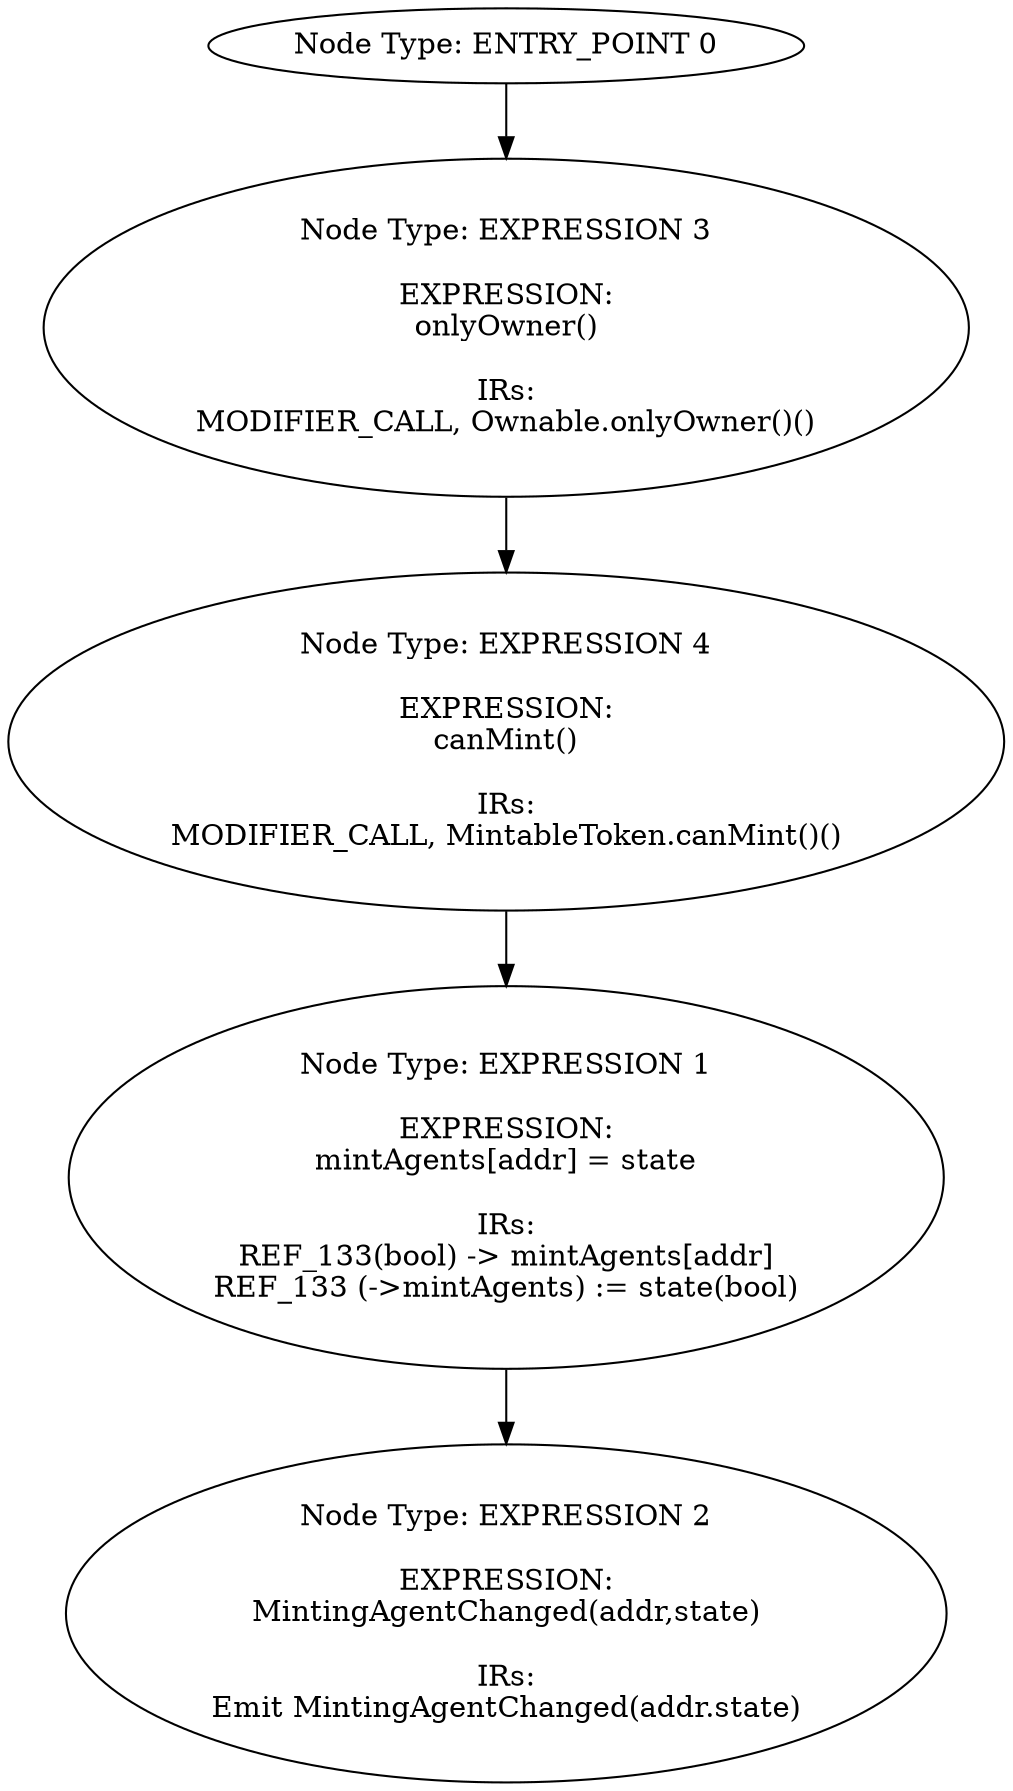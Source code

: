 digraph{
0[label="Node Type: ENTRY_POINT 0
"];
0->3;
1[label="Node Type: EXPRESSION 1

EXPRESSION:
mintAgents[addr] = state

IRs:
REF_133(bool) -> mintAgents[addr]
REF_133 (->mintAgents) := state(bool)"];
1->2;
2[label="Node Type: EXPRESSION 2

EXPRESSION:
MintingAgentChanged(addr,state)

IRs:
Emit MintingAgentChanged(addr.state)"];
3[label="Node Type: EXPRESSION 3

EXPRESSION:
onlyOwner()

IRs:
MODIFIER_CALL, Ownable.onlyOwner()()"];
3->4;
4[label="Node Type: EXPRESSION 4

EXPRESSION:
canMint()

IRs:
MODIFIER_CALL, MintableToken.canMint()()"];
4->1;
}
